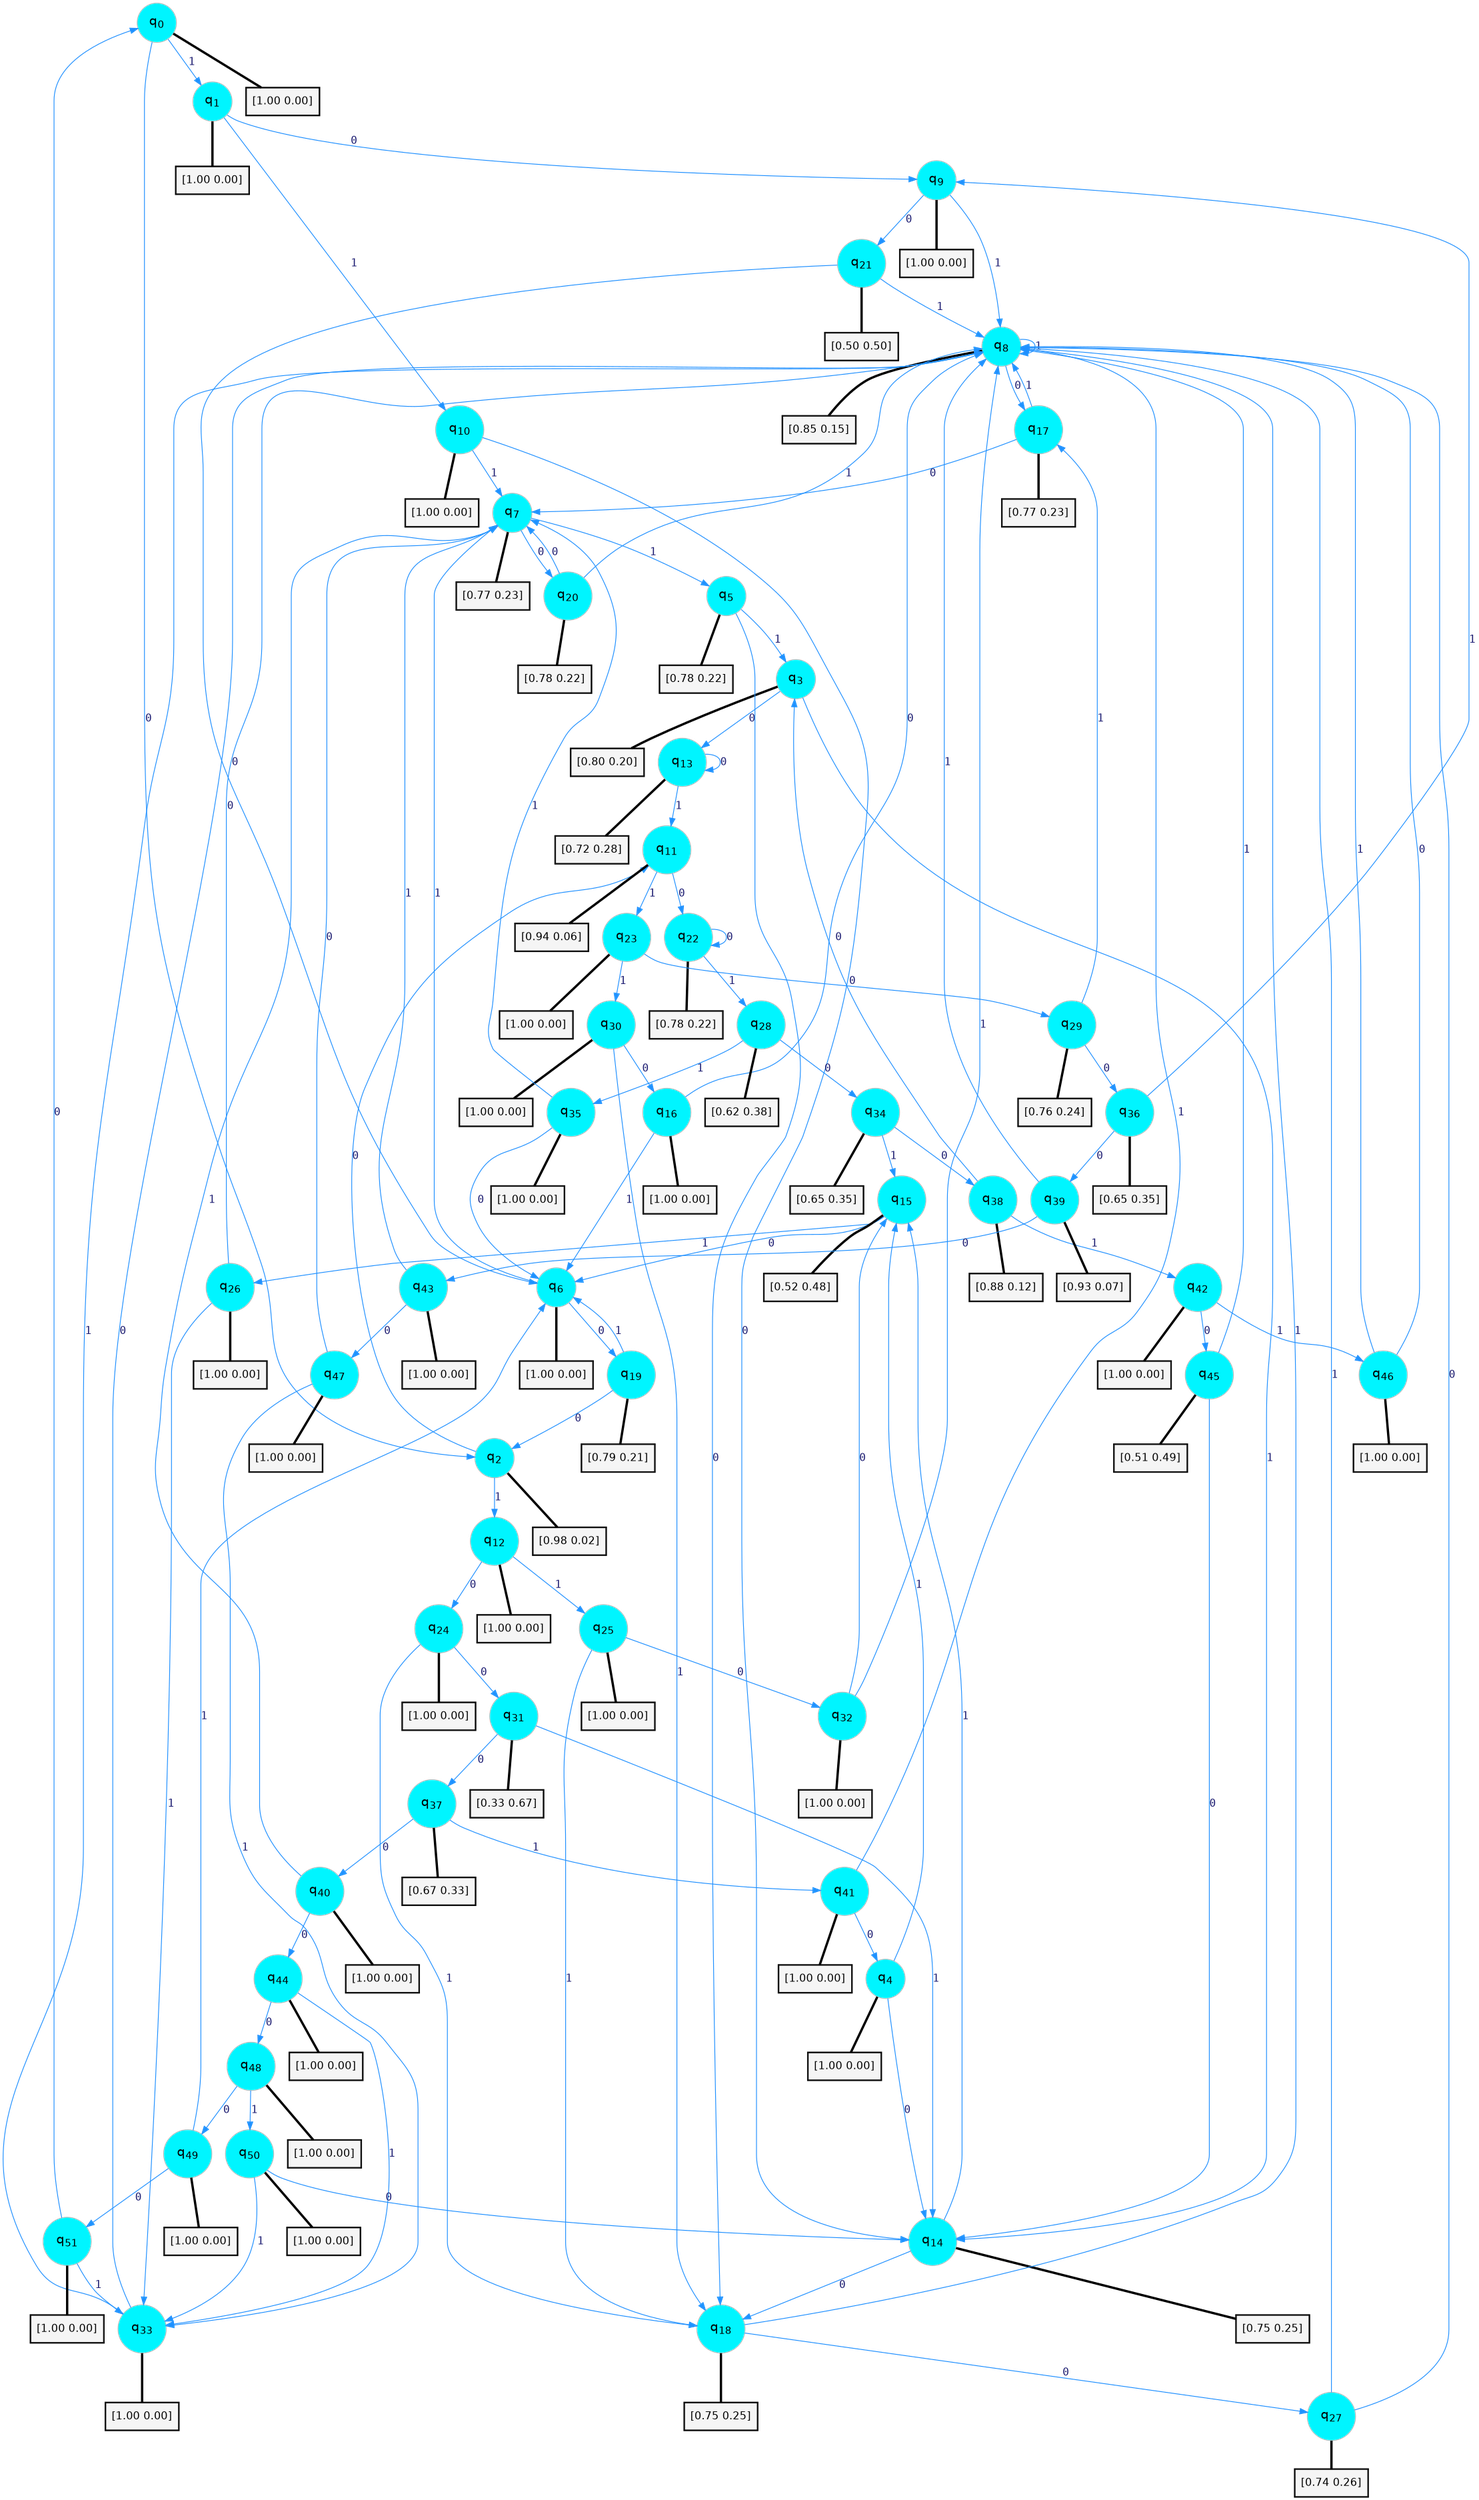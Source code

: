 digraph G {
graph [
bgcolor=transparent, dpi=300, rankdir=TD, size="40,25"];
node [
color=gray, fillcolor=turquoise1, fontcolor=black, fontname=Helvetica, fontsize=16, fontweight=bold, shape=circle, style=filled];
edge [
arrowsize=1, color=dodgerblue1, fontcolor=midnightblue, fontname=courier, fontweight=bold, penwidth=1, style=solid, weight=20];
0[label=<q<SUB>0</SUB>>];
1[label=<q<SUB>1</SUB>>];
2[label=<q<SUB>2</SUB>>];
3[label=<q<SUB>3</SUB>>];
4[label=<q<SUB>4</SUB>>];
5[label=<q<SUB>5</SUB>>];
6[label=<q<SUB>6</SUB>>];
7[label=<q<SUB>7</SUB>>];
8[label=<q<SUB>8</SUB>>];
9[label=<q<SUB>9</SUB>>];
10[label=<q<SUB>10</SUB>>];
11[label=<q<SUB>11</SUB>>];
12[label=<q<SUB>12</SUB>>];
13[label=<q<SUB>13</SUB>>];
14[label=<q<SUB>14</SUB>>];
15[label=<q<SUB>15</SUB>>];
16[label=<q<SUB>16</SUB>>];
17[label=<q<SUB>17</SUB>>];
18[label=<q<SUB>18</SUB>>];
19[label=<q<SUB>19</SUB>>];
20[label=<q<SUB>20</SUB>>];
21[label=<q<SUB>21</SUB>>];
22[label=<q<SUB>22</SUB>>];
23[label=<q<SUB>23</SUB>>];
24[label=<q<SUB>24</SUB>>];
25[label=<q<SUB>25</SUB>>];
26[label=<q<SUB>26</SUB>>];
27[label=<q<SUB>27</SUB>>];
28[label=<q<SUB>28</SUB>>];
29[label=<q<SUB>29</SUB>>];
30[label=<q<SUB>30</SUB>>];
31[label=<q<SUB>31</SUB>>];
32[label=<q<SUB>32</SUB>>];
33[label=<q<SUB>33</SUB>>];
34[label=<q<SUB>34</SUB>>];
35[label=<q<SUB>35</SUB>>];
36[label=<q<SUB>36</SUB>>];
37[label=<q<SUB>37</SUB>>];
38[label=<q<SUB>38</SUB>>];
39[label=<q<SUB>39</SUB>>];
40[label=<q<SUB>40</SUB>>];
41[label=<q<SUB>41</SUB>>];
42[label=<q<SUB>42</SUB>>];
43[label=<q<SUB>43</SUB>>];
44[label=<q<SUB>44</SUB>>];
45[label=<q<SUB>45</SUB>>];
46[label=<q<SUB>46</SUB>>];
47[label=<q<SUB>47</SUB>>];
48[label=<q<SUB>48</SUB>>];
49[label=<q<SUB>49</SUB>>];
50[label=<q<SUB>50</SUB>>];
51[label=<q<SUB>51</SUB>>];
52[label="[1.00 0.00]", shape=box,fontcolor=black, fontname=Helvetica, fontsize=14, penwidth=2, fillcolor=whitesmoke,color=black];
53[label="[1.00 0.00]", shape=box,fontcolor=black, fontname=Helvetica, fontsize=14, penwidth=2, fillcolor=whitesmoke,color=black];
54[label="[0.98 0.02]", shape=box,fontcolor=black, fontname=Helvetica, fontsize=14, penwidth=2, fillcolor=whitesmoke,color=black];
55[label="[0.80 0.20]", shape=box,fontcolor=black, fontname=Helvetica, fontsize=14, penwidth=2, fillcolor=whitesmoke,color=black];
56[label="[1.00 0.00]", shape=box,fontcolor=black, fontname=Helvetica, fontsize=14, penwidth=2, fillcolor=whitesmoke,color=black];
57[label="[0.78 0.22]", shape=box,fontcolor=black, fontname=Helvetica, fontsize=14, penwidth=2, fillcolor=whitesmoke,color=black];
58[label="[1.00 0.00]", shape=box,fontcolor=black, fontname=Helvetica, fontsize=14, penwidth=2, fillcolor=whitesmoke,color=black];
59[label="[0.77 0.23]", shape=box,fontcolor=black, fontname=Helvetica, fontsize=14, penwidth=2, fillcolor=whitesmoke,color=black];
60[label="[0.85 0.15]", shape=box,fontcolor=black, fontname=Helvetica, fontsize=14, penwidth=2, fillcolor=whitesmoke,color=black];
61[label="[1.00 0.00]", shape=box,fontcolor=black, fontname=Helvetica, fontsize=14, penwidth=2, fillcolor=whitesmoke,color=black];
62[label="[1.00 0.00]", shape=box,fontcolor=black, fontname=Helvetica, fontsize=14, penwidth=2, fillcolor=whitesmoke,color=black];
63[label="[0.94 0.06]", shape=box,fontcolor=black, fontname=Helvetica, fontsize=14, penwidth=2, fillcolor=whitesmoke,color=black];
64[label="[1.00 0.00]", shape=box,fontcolor=black, fontname=Helvetica, fontsize=14, penwidth=2, fillcolor=whitesmoke,color=black];
65[label="[0.72 0.28]", shape=box,fontcolor=black, fontname=Helvetica, fontsize=14, penwidth=2, fillcolor=whitesmoke,color=black];
66[label="[0.75 0.25]", shape=box,fontcolor=black, fontname=Helvetica, fontsize=14, penwidth=2, fillcolor=whitesmoke,color=black];
67[label="[0.52 0.48]", shape=box,fontcolor=black, fontname=Helvetica, fontsize=14, penwidth=2, fillcolor=whitesmoke,color=black];
68[label="[1.00 0.00]", shape=box,fontcolor=black, fontname=Helvetica, fontsize=14, penwidth=2, fillcolor=whitesmoke,color=black];
69[label="[0.77 0.23]", shape=box,fontcolor=black, fontname=Helvetica, fontsize=14, penwidth=2, fillcolor=whitesmoke,color=black];
70[label="[0.75 0.25]", shape=box,fontcolor=black, fontname=Helvetica, fontsize=14, penwidth=2, fillcolor=whitesmoke,color=black];
71[label="[0.79 0.21]", shape=box,fontcolor=black, fontname=Helvetica, fontsize=14, penwidth=2, fillcolor=whitesmoke,color=black];
72[label="[0.78 0.22]", shape=box,fontcolor=black, fontname=Helvetica, fontsize=14, penwidth=2, fillcolor=whitesmoke,color=black];
73[label="[0.50 0.50]", shape=box,fontcolor=black, fontname=Helvetica, fontsize=14, penwidth=2, fillcolor=whitesmoke,color=black];
74[label="[0.78 0.22]", shape=box,fontcolor=black, fontname=Helvetica, fontsize=14, penwidth=2, fillcolor=whitesmoke,color=black];
75[label="[1.00 0.00]", shape=box,fontcolor=black, fontname=Helvetica, fontsize=14, penwidth=2, fillcolor=whitesmoke,color=black];
76[label="[1.00 0.00]", shape=box,fontcolor=black, fontname=Helvetica, fontsize=14, penwidth=2, fillcolor=whitesmoke,color=black];
77[label="[1.00 0.00]", shape=box,fontcolor=black, fontname=Helvetica, fontsize=14, penwidth=2, fillcolor=whitesmoke,color=black];
78[label="[1.00 0.00]", shape=box,fontcolor=black, fontname=Helvetica, fontsize=14, penwidth=2, fillcolor=whitesmoke,color=black];
79[label="[0.74 0.26]", shape=box,fontcolor=black, fontname=Helvetica, fontsize=14, penwidth=2, fillcolor=whitesmoke,color=black];
80[label="[0.62 0.38]", shape=box,fontcolor=black, fontname=Helvetica, fontsize=14, penwidth=2, fillcolor=whitesmoke,color=black];
81[label="[0.76 0.24]", shape=box,fontcolor=black, fontname=Helvetica, fontsize=14, penwidth=2, fillcolor=whitesmoke,color=black];
82[label="[1.00 0.00]", shape=box,fontcolor=black, fontname=Helvetica, fontsize=14, penwidth=2, fillcolor=whitesmoke,color=black];
83[label="[0.33 0.67]", shape=box,fontcolor=black, fontname=Helvetica, fontsize=14, penwidth=2, fillcolor=whitesmoke,color=black];
84[label="[1.00 0.00]", shape=box,fontcolor=black, fontname=Helvetica, fontsize=14, penwidth=2, fillcolor=whitesmoke,color=black];
85[label="[1.00 0.00]", shape=box,fontcolor=black, fontname=Helvetica, fontsize=14, penwidth=2, fillcolor=whitesmoke,color=black];
86[label="[0.65 0.35]", shape=box,fontcolor=black, fontname=Helvetica, fontsize=14, penwidth=2, fillcolor=whitesmoke,color=black];
87[label="[1.00 0.00]", shape=box,fontcolor=black, fontname=Helvetica, fontsize=14, penwidth=2, fillcolor=whitesmoke,color=black];
88[label="[0.65 0.35]", shape=box,fontcolor=black, fontname=Helvetica, fontsize=14, penwidth=2, fillcolor=whitesmoke,color=black];
89[label="[0.67 0.33]", shape=box,fontcolor=black, fontname=Helvetica, fontsize=14, penwidth=2, fillcolor=whitesmoke,color=black];
90[label="[0.88 0.12]", shape=box,fontcolor=black, fontname=Helvetica, fontsize=14, penwidth=2, fillcolor=whitesmoke,color=black];
91[label="[0.93 0.07]", shape=box,fontcolor=black, fontname=Helvetica, fontsize=14, penwidth=2, fillcolor=whitesmoke,color=black];
92[label="[1.00 0.00]", shape=box,fontcolor=black, fontname=Helvetica, fontsize=14, penwidth=2, fillcolor=whitesmoke,color=black];
93[label="[1.00 0.00]", shape=box,fontcolor=black, fontname=Helvetica, fontsize=14, penwidth=2, fillcolor=whitesmoke,color=black];
94[label="[1.00 0.00]", shape=box,fontcolor=black, fontname=Helvetica, fontsize=14, penwidth=2, fillcolor=whitesmoke,color=black];
95[label="[1.00 0.00]", shape=box,fontcolor=black, fontname=Helvetica, fontsize=14, penwidth=2, fillcolor=whitesmoke,color=black];
96[label="[1.00 0.00]", shape=box,fontcolor=black, fontname=Helvetica, fontsize=14, penwidth=2, fillcolor=whitesmoke,color=black];
97[label="[0.51 0.49]", shape=box,fontcolor=black, fontname=Helvetica, fontsize=14, penwidth=2, fillcolor=whitesmoke,color=black];
98[label="[1.00 0.00]", shape=box,fontcolor=black, fontname=Helvetica, fontsize=14, penwidth=2, fillcolor=whitesmoke,color=black];
99[label="[1.00 0.00]", shape=box,fontcolor=black, fontname=Helvetica, fontsize=14, penwidth=2, fillcolor=whitesmoke,color=black];
100[label="[1.00 0.00]", shape=box,fontcolor=black, fontname=Helvetica, fontsize=14, penwidth=2, fillcolor=whitesmoke,color=black];
101[label="[1.00 0.00]", shape=box,fontcolor=black, fontname=Helvetica, fontsize=14, penwidth=2, fillcolor=whitesmoke,color=black];
102[label="[1.00 0.00]", shape=box,fontcolor=black, fontname=Helvetica, fontsize=14, penwidth=2, fillcolor=whitesmoke,color=black];
103[label="[1.00 0.00]", shape=box,fontcolor=black, fontname=Helvetica, fontsize=14, penwidth=2, fillcolor=whitesmoke,color=black];
0->2 [label=0];
0->1 [label=1];
0->52 [arrowhead=none, penwidth=3,color=black];
1->9 [label=0];
1->10 [label=1];
1->53 [arrowhead=none, penwidth=3,color=black];
2->11 [label=0];
2->12 [label=1];
2->54 [arrowhead=none, penwidth=3,color=black];
3->13 [label=0];
3->14 [label=1];
3->55 [arrowhead=none, penwidth=3,color=black];
4->14 [label=0];
4->15 [label=1];
4->56 [arrowhead=none, penwidth=3,color=black];
5->18 [label=0];
5->3 [label=1];
5->57 [arrowhead=none, penwidth=3,color=black];
6->19 [label=0];
6->7 [label=1];
6->58 [arrowhead=none, penwidth=3,color=black];
7->20 [label=0];
7->5 [label=1];
7->59 [arrowhead=none, penwidth=3,color=black];
8->17 [label=0];
8->8 [label=1];
8->60 [arrowhead=none, penwidth=3,color=black];
9->21 [label=0];
9->8 [label=1];
9->61 [arrowhead=none, penwidth=3,color=black];
10->14 [label=0];
10->7 [label=1];
10->62 [arrowhead=none, penwidth=3,color=black];
11->22 [label=0];
11->23 [label=1];
11->63 [arrowhead=none, penwidth=3,color=black];
12->24 [label=0];
12->25 [label=1];
12->64 [arrowhead=none, penwidth=3,color=black];
13->13 [label=0];
13->11 [label=1];
13->65 [arrowhead=none, penwidth=3,color=black];
14->18 [label=0];
14->15 [label=1];
14->66 [arrowhead=none, penwidth=3,color=black];
15->6 [label=0];
15->26 [label=1];
15->67 [arrowhead=none, penwidth=3,color=black];
16->8 [label=0];
16->6 [label=1];
16->68 [arrowhead=none, penwidth=3,color=black];
17->7 [label=0];
17->8 [label=1];
17->69 [arrowhead=none, penwidth=3,color=black];
18->27 [label=0];
18->8 [label=1];
18->70 [arrowhead=none, penwidth=3,color=black];
19->2 [label=0];
19->6 [label=1];
19->71 [arrowhead=none, penwidth=3,color=black];
20->7 [label=0];
20->8 [label=1];
20->72 [arrowhead=none, penwidth=3,color=black];
21->6 [label=0];
21->8 [label=1];
21->73 [arrowhead=none, penwidth=3,color=black];
22->22 [label=0];
22->28 [label=1];
22->74 [arrowhead=none, penwidth=3,color=black];
23->29 [label=0];
23->30 [label=1];
23->75 [arrowhead=none, penwidth=3,color=black];
24->31 [label=0];
24->18 [label=1];
24->76 [arrowhead=none, penwidth=3,color=black];
25->32 [label=0];
25->18 [label=1];
25->77 [arrowhead=none, penwidth=3,color=black];
26->8 [label=0];
26->33 [label=1];
26->78 [arrowhead=none, penwidth=3,color=black];
27->8 [label=0];
27->8 [label=1];
27->79 [arrowhead=none, penwidth=3,color=black];
28->34 [label=0];
28->35 [label=1];
28->80 [arrowhead=none, penwidth=3,color=black];
29->36 [label=0];
29->17 [label=1];
29->81 [arrowhead=none, penwidth=3,color=black];
30->16 [label=0];
30->18 [label=1];
30->82 [arrowhead=none, penwidth=3,color=black];
31->37 [label=0];
31->14 [label=1];
31->83 [arrowhead=none, penwidth=3,color=black];
32->15 [label=0];
32->8 [label=1];
32->84 [arrowhead=none, penwidth=3,color=black];
33->8 [label=0];
33->8 [label=1];
33->85 [arrowhead=none, penwidth=3,color=black];
34->38 [label=0];
34->15 [label=1];
34->86 [arrowhead=none, penwidth=3,color=black];
35->6 [label=0];
35->7 [label=1];
35->87 [arrowhead=none, penwidth=3,color=black];
36->39 [label=0];
36->9 [label=1];
36->88 [arrowhead=none, penwidth=3,color=black];
37->40 [label=0];
37->41 [label=1];
37->89 [arrowhead=none, penwidth=3,color=black];
38->3 [label=0];
38->42 [label=1];
38->90 [arrowhead=none, penwidth=3,color=black];
39->43 [label=0];
39->8 [label=1];
39->91 [arrowhead=none, penwidth=3,color=black];
40->44 [label=0];
40->7 [label=1];
40->92 [arrowhead=none, penwidth=3,color=black];
41->4 [label=0];
41->8 [label=1];
41->93 [arrowhead=none, penwidth=3,color=black];
42->45 [label=0];
42->46 [label=1];
42->94 [arrowhead=none, penwidth=3,color=black];
43->47 [label=0];
43->7 [label=1];
43->95 [arrowhead=none, penwidth=3,color=black];
44->48 [label=0];
44->33 [label=1];
44->96 [arrowhead=none, penwidth=3,color=black];
45->14 [label=0];
45->8 [label=1];
45->97 [arrowhead=none, penwidth=3,color=black];
46->8 [label=0];
46->8 [label=1];
46->98 [arrowhead=none, penwidth=3,color=black];
47->7 [label=0];
47->33 [label=1];
47->99 [arrowhead=none, penwidth=3,color=black];
48->49 [label=0];
48->50 [label=1];
48->100 [arrowhead=none, penwidth=3,color=black];
49->51 [label=0];
49->6 [label=1];
49->101 [arrowhead=none, penwidth=3,color=black];
50->14 [label=0];
50->33 [label=1];
50->102 [arrowhead=none, penwidth=3,color=black];
51->0 [label=0];
51->33 [label=1];
51->103 [arrowhead=none, penwidth=3,color=black];
}
